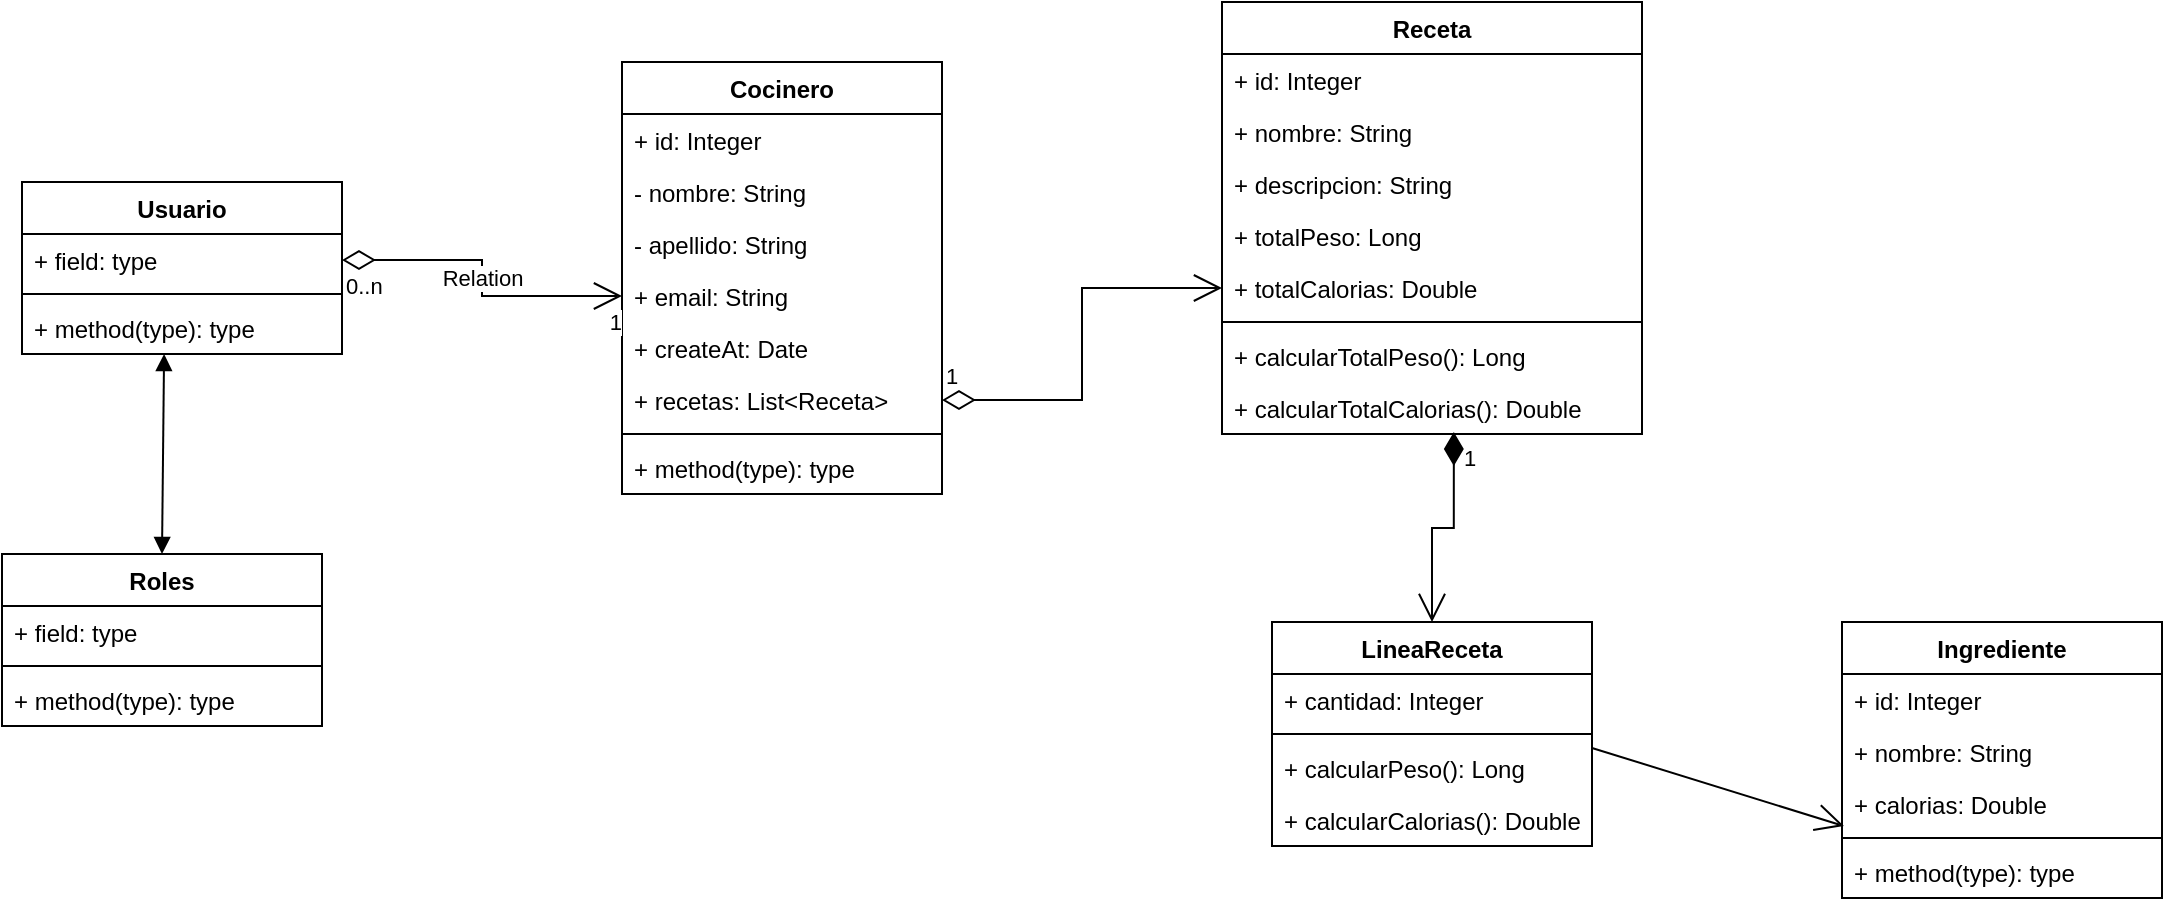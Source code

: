 <mxfile version="15.5.6" type="device"><diagram id="6crwxQirUicFO0B_Evt8" name="Página-1"><mxGraphModel dx="1695" dy="572" grid="1" gridSize="10" guides="1" tooltips="1" connect="1" arrows="1" fold="1" page="1" pageScale="1" pageWidth="827" pageHeight="1169" math="0" shadow="0"><root><mxCell id="0"/><mxCell id="1" parent="0"/><mxCell id="zg8sKZTZTnJw77o6BZf_-1" value="Cocinero" style="swimlane;fontStyle=1;align=center;verticalAlign=top;childLayout=stackLayout;horizontal=1;startSize=26;horizontalStack=0;resizeParent=1;resizeParentMax=0;resizeLast=0;collapsible=1;marginBottom=0;" parent="1" vertex="1"><mxGeometry x="40" y="70" width="160" height="216" as="geometry"/></mxCell><mxCell id="zg8sKZTZTnJw77o6BZf_-25" value="+ id: Integer" style="text;strokeColor=none;fillColor=none;align=left;verticalAlign=top;spacingLeft=4;spacingRight=4;overflow=hidden;rotatable=0;points=[[0,0.5],[1,0.5]];portConstraint=eastwest;" parent="zg8sKZTZTnJw77o6BZf_-1" vertex="1"><mxGeometry y="26" width="160" height="26" as="geometry"/></mxCell><mxCell id="zg8sKZTZTnJw77o6BZf_-26" value="- nombre: String" style="text;strokeColor=none;fillColor=none;align=left;verticalAlign=top;spacingLeft=4;spacingRight=4;overflow=hidden;rotatable=0;points=[[0,0.5],[1,0.5]];portConstraint=eastwest;" parent="zg8sKZTZTnJw77o6BZf_-1" vertex="1"><mxGeometry y="52" width="160" height="26" as="geometry"/></mxCell><mxCell id="zg8sKZTZTnJw77o6BZf_-27" value="- apellido: String" style="text;strokeColor=none;fillColor=none;align=left;verticalAlign=top;spacingLeft=4;spacingRight=4;overflow=hidden;rotatable=0;points=[[0,0.5],[1,0.5]];portConstraint=eastwest;" parent="zg8sKZTZTnJw77o6BZf_-1" vertex="1"><mxGeometry y="78" width="160" height="26" as="geometry"/></mxCell><mxCell id="zg8sKZTZTnJw77o6BZf_-28" value="+ email: String" style="text;strokeColor=none;fillColor=none;align=left;verticalAlign=top;spacingLeft=4;spacingRight=4;overflow=hidden;rotatable=0;points=[[0,0.5],[1,0.5]];portConstraint=eastwest;" parent="zg8sKZTZTnJw77o6BZf_-1" vertex="1"><mxGeometry y="104" width="160" height="26" as="geometry"/></mxCell><mxCell id="zg8sKZTZTnJw77o6BZf_-29" value="+ createAt: Date" style="text;strokeColor=none;fillColor=none;align=left;verticalAlign=top;spacingLeft=4;spacingRight=4;overflow=hidden;rotatable=0;points=[[0,0.5],[1,0.5]];portConstraint=eastwest;" parent="zg8sKZTZTnJw77o6BZf_-1" vertex="1"><mxGeometry y="130" width="160" height="26" as="geometry"/></mxCell><mxCell id="zg8sKZTZTnJw77o6BZf_-2" value="+ recetas: List&lt;Receta&gt;" style="text;strokeColor=none;fillColor=none;align=left;verticalAlign=top;spacingLeft=4;spacingRight=4;overflow=hidden;rotatable=0;points=[[0,0.5],[1,0.5]];portConstraint=eastwest;" parent="zg8sKZTZTnJw77o6BZf_-1" vertex="1"><mxGeometry y="156" width="160" height="26" as="geometry"/></mxCell><mxCell id="zg8sKZTZTnJw77o6BZf_-3" value="" style="line;strokeWidth=1;fillColor=none;align=left;verticalAlign=middle;spacingTop=-1;spacingLeft=3;spacingRight=3;rotatable=0;labelPosition=right;points=[];portConstraint=eastwest;" parent="zg8sKZTZTnJw77o6BZf_-1" vertex="1"><mxGeometry y="182" width="160" height="8" as="geometry"/></mxCell><mxCell id="zg8sKZTZTnJw77o6BZf_-4" value="+ method(type): type" style="text;strokeColor=none;fillColor=none;align=left;verticalAlign=top;spacingLeft=4;spacingRight=4;overflow=hidden;rotatable=0;points=[[0,0.5],[1,0.5]];portConstraint=eastwest;" parent="zg8sKZTZTnJw77o6BZf_-1" vertex="1"><mxGeometry y="190" width="160" height="26" as="geometry"/></mxCell><mxCell id="zg8sKZTZTnJw77o6BZf_-5" value="Receta" style="swimlane;fontStyle=1;align=center;verticalAlign=top;childLayout=stackLayout;horizontal=1;startSize=26;horizontalStack=0;resizeParent=1;resizeParentMax=0;resizeLast=0;collapsible=1;marginBottom=0;" parent="1" vertex="1"><mxGeometry x="340" y="40" width="210" height="216" as="geometry"/></mxCell><mxCell id="1ZEesaRzuH6t8B7vHeT3-1" value="+ id: Integer" style="text;strokeColor=none;fillColor=none;align=left;verticalAlign=top;spacingLeft=4;spacingRight=4;overflow=hidden;rotatable=0;points=[[0,0.5],[1,0.5]];portConstraint=eastwest;" parent="zg8sKZTZTnJw77o6BZf_-5" vertex="1"><mxGeometry y="26" width="210" height="26" as="geometry"/></mxCell><mxCell id="1ZEesaRzuH6t8B7vHeT3-2" value="+ nombre: String" style="text;strokeColor=none;fillColor=none;align=left;verticalAlign=top;spacingLeft=4;spacingRight=4;overflow=hidden;rotatable=0;points=[[0,0.5],[1,0.5]];portConstraint=eastwest;" parent="zg8sKZTZTnJw77o6BZf_-5" vertex="1"><mxGeometry y="52" width="210" height="26" as="geometry"/></mxCell><mxCell id="1ZEesaRzuH6t8B7vHeT3-3" value="+ descripcion: String" style="text;strokeColor=none;fillColor=none;align=left;verticalAlign=top;spacingLeft=4;spacingRight=4;overflow=hidden;rotatable=0;points=[[0,0.5],[1,0.5]];portConstraint=eastwest;" parent="zg8sKZTZTnJw77o6BZf_-5" vertex="1"><mxGeometry y="78" width="210" height="26" as="geometry"/></mxCell><mxCell id="1ZEesaRzuH6t8B7vHeT3-4" value="+ totalPeso: Long" style="text;strokeColor=none;fillColor=none;align=left;verticalAlign=top;spacingLeft=4;spacingRight=4;overflow=hidden;rotatable=0;points=[[0,0.5],[1,0.5]];portConstraint=eastwest;" parent="zg8sKZTZTnJw77o6BZf_-5" vertex="1"><mxGeometry y="104" width="210" height="26" as="geometry"/></mxCell><mxCell id="zg8sKZTZTnJw77o6BZf_-6" value="+ totalCalorias: Double" style="text;strokeColor=none;fillColor=none;align=left;verticalAlign=top;spacingLeft=4;spacingRight=4;overflow=hidden;rotatable=0;points=[[0,0.5],[1,0.5]];portConstraint=eastwest;" parent="zg8sKZTZTnJw77o6BZf_-5" vertex="1"><mxGeometry y="130" width="210" height="26" as="geometry"/></mxCell><mxCell id="zg8sKZTZTnJw77o6BZf_-7" value="" style="line;strokeWidth=1;fillColor=none;align=left;verticalAlign=middle;spacingTop=-1;spacingLeft=3;spacingRight=3;rotatable=0;labelPosition=right;points=[];portConstraint=eastwest;" parent="zg8sKZTZTnJw77o6BZf_-5" vertex="1"><mxGeometry y="156" width="210" height="8" as="geometry"/></mxCell><mxCell id="BsIcXQI80JZBXZ7dLIS--1" value="+ calcularTotalPeso(): Long" style="text;strokeColor=none;fillColor=none;align=left;verticalAlign=top;spacingLeft=4;spacingRight=4;overflow=hidden;rotatable=0;points=[[0,0.5],[1,0.5]];portConstraint=eastwest;" parent="zg8sKZTZTnJw77o6BZf_-5" vertex="1"><mxGeometry y="164" width="210" height="26" as="geometry"/></mxCell><mxCell id="zg8sKZTZTnJw77o6BZf_-8" value="+ calcularTotalCalorias(): Double" style="text;strokeColor=none;fillColor=none;align=left;verticalAlign=top;spacingLeft=4;spacingRight=4;overflow=hidden;rotatable=0;points=[[0,0.5],[1,0.5]];portConstraint=eastwest;" parent="zg8sKZTZTnJw77o6BZf_-5" vertex="1"><mxGeometry y="190" width="210" height="26" as="geometry"/></mxCell><mxCell id="zg8sKZTZTnJw77o6BZf_-9" value="Ingrediente" style="swimlane;fontStyle=1;align=center;verticalAlign=top;childLayout=stackLayout;horizontal=1;startSize=26;horizontalStack=0;resizeParent=1;resizeParentMax=0;resizeLast=0;collapsible=1;marginBottom=0;" parent="1" vertex="1"><mxGeometry x="650" y="350" width="160" height="138" as="geometry"/></mxCell><mxCell id="BsIcXQI80JZBXZ7dLIS--3" value="+ id: Integer" style="text;strokeColor=none;fillColor=none;align=left;verticalAlign=top;spacingLeft=4;spacingRight=4;overflow=hidden;rotatable=0;points=[[0,0.5],[1,0.5]];portConstraint=eastwest;" parent="zg8sKZTZTnJw77o6BZf_-9" vertex="1"><mxGeometry y="26" width="160" height="26" as="geometry"/></mxCell><mxCell id="BsIcXQI80JZBXZ7dLIS--4" value="+ nombre: String" style="text;strokeColor=none;fillColor=none;align=left;verticalAlign=top;spacingLeft=4;spacingRight=4;overflow=hidden;rotatable=0;points=[[0,0.5],[1,0.5]];portConstraint=eastwest;" parent="zg8sKZTZTnJw77o6BZf_-9" vertex="1"><mxGeometry y="52" width="160" height="26" as="geometry"/></mxCell><mxCell id="zg8sKZTZTnJw77o6BZf_-10" value="+ calorias: Double" style="text;strokeColor=none;fillColor=none;align=left;verticalAlign=top;spacingLeft=4;spacingRight=4;overflow=hidden;rotatable=0;points=[[0,0.5],[1,0.5]];portConstraint=eastwest;" parent="zg8sKZTZTnJw77o6BZf_-9" vertex="1"><mxGeometry y="78" width="160" height="26" as="geometry"/></mxCell><mxCell id="zg8sKZTZTnJw77o6BZf_-11" value="" style="line;strokeWidth=1;fillColor=none;align=left;verticalAlign=middle;spacingTop=-1;spacingLeft=3;spacingRight=3;rotatable=0;labelPosition=right;points=[];portConstraint=eastwest;" parent="zg8sKZTZTnJw77o6BZf_-9" vertex="1"><mxGeometry y="104" width="160" height="8" as="geometry"/></mxCell><mxCell id="zg8sKZTZTnJw77o6BZf_-12" value="+ method(type): type" style="text;strokeColor=none;fillColor=none;align=left;verticalAlign=top;spacingLeft=4;spacingRight=4;overflow=hidden;rotatable=0;points=[[0,0.5],[1,0.5]];portConstraint=eastwest;" parent="zg8sKZTZTnJw77o6BZf_-9" vertex="1"><mxGeometry y="112" width="160" height="26" as="geometry"/></mxCell><mxCell id="zg8sKZTZTnJw77o6BZf_-13" value="LineaReceta" style="swimlane;fontStyle=1;align=center;verticalAlign=top;childLayout=stackLayout;horizontal=1;startSize=26;horizontalStack=0;resizeParent=1;resizeParentMax=0;resizeLast=0;collapsible=1;marginBottom=0;" parent="1" vertex="1"><mxGeometry x="365" y="350" width="160" height="112" as="geometry"/></mxCell><mxCell id="zg8sKZTZTnJw77o6BZf_-14" value="+ cantidad: Integer" style="text;strokeColor=none;fillColor=none;align=left;verticalAlign=top;spacingLeft=4;spacingRight=4;overflow=hidden;rotatable=0;points=[[0,0.5],[1,0.5]];portConstraint=eastwest;" parent="zg8sKZTZTnJw77o6BZf_-13" vertex="1"><mxGeometry y="26" width="160" height="26" as="geometry"/></mxCell><mxCell id="zg8sKZTZTnJw77o6BZf_-15" value="" style="line;strokeWidth=1;fillColor=none;align=left;verticalAlign=middle;spacingTop=-1;spacingLeft=3;spacingRight=3;rotatable=0;labelPosition=right;points=[];portConstraint=eastwest;" parent="zg8sKZTZTnJw77o6BZf_-13" vertex="1"><mxGeometry y="52" width="160" height="8" as="geometry"/></mxCell><mxCell id="BsIcXQI80JZBXZ7dLIS--2" value="+ calcularPeso(): Long" style="text;strokeColor=none;fillColor=none;align=left;verticalAlign=top;spacingLeft=4;spacingRight=4;overflow=hidden;rotatable=0;points=[[0,0.5],[1,0.5]];portConstraint=eastwest;" parent="zg8sKZTZTnJw77o6BZf_-13" vertex="1"><mxGeometry y="60" width="160" height="26" as="geometry"/></mxCell><mxCell id="zg8sKZTZTnJw77o6BZf_-16" value="+ calcularCalorias(): Double" style="text;strokeColor=none;fillColor=none;align=left;verticalAlign=top;spacingLeft=4;spacingRight=4;overflow=hidden;rotatable=0;points=[[0,0.5],[1,0.5]];portConstraint=eastwest;" parent="zg8sKZTZTnJw77o6BZf_-13" vertex="1"><mxGeometry y="86" width="160" height="26" as="geometry"/></mxCell><mxCell id="zg8sKZTZTnJw77o6BZf_-19" value="1" style="endArrow=open;html=1;endSize=12;startArrow=diamondThin;startSize=14;startFill=0;edgeStyle=orthogonalEdgeStyle;align=left;verticalAlign=bottom;rounded=0;exitX=1;exitY=0.5;exitDx=0;exitDy=0;entryX=0;entryY=0.5;entryDx=0;entryDy=0;" parent="1" source="zg8sKZTZTnJw77o6BZf_-2" target="zg8sKZTZTnJw77o6BZf_-6" edge="1"><mxGeometry x="-1" y="3" relative="1" as="geometry"><mxPoint x="360" y="290" as="sourcePoint"/><mxPoint x="520" y="290" as="targetPoint"/></mxGeometry></mxCell><mxCell id="zg8sKZTZTnJw77o6BZf_-20" value="" style="endArrow=open;endFill=1;endSize=12;html=1;rounded=0;entryX=0.006;entryY=0.923;entryDx=0;entryDy=0;entryPerimeter=0;exitX=1;exitY=0.115;exitDx=0;exitDy=0;exitPerimeter=0;" parent="1" source="BsIcXQI80JZBXZ7dLIS--2" target="zg8sKZTZTnJw77o6BZf_-10" edge="1"><mxGeometry width="160" relative="1" as="geometry"><mxPoint x="360" y="290" as="sourcePoint"/><mxPoint x="520" y="290" as="targetPoint"/></mxGeometry></mxCell><mxCell id="-a4vLDajXJLvrnPUOIaY-1" value="Usuario" style="swimlane;fontStyle=1;align=center;verticalAlign=top;childLayout=stackLayout;horizontal=1;startSize=26;horizontalStack=0;resizeParent=1;resizeParentMax=0;resizeLast=0;collapsible=1;marginBottom=0;" parent="1" vertex="1"><mxGeometry x="-260" y="130" width="160" height="86" as="geometry"/></mxCell><mxCell id="-a4vLDajXJLvrnPUOIaY-2" value="+ field: type" style="text;strokeColor=none;fillColor=none;align=left;verticalAlign=top;spacingLeft=4;spacingRight=4;overflow=hidden;rotatable=0;points=[[0,0.5],[1,0.5]];portConstraint=eastwest;" parent="-a4vLDajXJLvrnPUOIaY-1" vertex="1"><mxGeometry y="26" width="160" height="26" as="geometry"/></mxCell><mxCell id="-a4vLDajXJLvrnPUOIaY-3" value="" style="line;strokeWidth=1;fillColor=none;align=left;verticalAlign=middle;spacingTop=-1;spacingLeft=3;spacingRight=3;rotatable=0;labelPosition=right;points=[];portConstraint=eastwest;" parent="-a4vLDajXJLvrnPUOIaY-1" vertex="1"><mxGeometry y="52" width="160" height="8" as="geometry"/></mxCell><mxCell id="-a4vLDajXJLvrnPUOIaY-4" value="+ method(type): type" style="text;strokeColor=none;fillColor=none;align=left;verticalAlign=top;spacingLeft=4;spacingRight=4;overflow=hidden;rotatable=0;points=[[0,0.5],[1,0.5]];portConstraint=eastwest;" parent="-a4vLDajXJLvrnPUOIaY-1" vertex="1"><mxGeometry y="60" width="160" height="26" as="geometry"/></mxCell><mxCell id="-a4vLDajXJLvrnPUOIaY-5" value="Roles" style="swimlane;fontStyle=1;align=center;verticalAlign=top;childLayout=stackLayout;horizontal=1;startSize=26;horizontalStack=0;resizeParent=1;resizeParentMax=0;resizeLast=0;collapsible=1;marginBottom=0;" parent="1" vertex="1"><mxGeometry x="-270" y="316" width="160" height="86" as="geometry"/></mxCell><mxCell id="-a4vLDajXJLvrnPUOIaY-6" value="+ field: type" style="text;strokeColor=none;fillColor=none;align=left;verticalAlign=top;spacingLeft=4;spacingRight=4;overflow=hidden;rotatable=0;points=[[0,0.5],[1,0.5]];portConstraint=eastwest;" parent="-a4vLDajXJLvrnPUOIaY-5" vertex="1"><mxGeometry y="26" width="160" height="26" as="geometry"/></mxCell><mxCell id="-a4vLDajXJLvrnPUOIaY-7" value="" style="line;strokeWidth=1;fillColor=none;align=left;verticalAlign=middle;spacingTop=-1;spacingLeft=3;spacingRight=3;rotatable=0;labelPosition=right;points=[];portConstraint=eastwest;" parent="-a4vLDajXJLvrnPUOIaY-5" vertex="1"><mxGeometry y="52" width="160" height="8" as="geometry"/></mxCell><mxCell id="-a4vLDajXJLvrnPUOIaY-8" value="+ method(type): type" style="text;strokeColor=none;fillColor=none;align=left;verticalAlign=top;spacingLeft=4;spacingRight=4;overflow=hidden;rotatable=0;points=[[0,0.5],[1,0.5]];portConstraint=eastwest;" parent="-a4vLDajXJLvrnPUOIaY-5" vertex="1"><mxGeometry y="60" width="160" height="26" as="geometry"/></mxCell><mxCell id="-a4vLDajXJLvrnPUOIaY-9" value="" style="endArrow=block;startArrow=block;endFill=1;startFill=1;html=1;rounded=0;exitX=0.444;exitY=1;exitDx=0;exitDy=0;exitPerimeter=0;entryX=0.5;entryY=0;entryDx=0;entryDy=0;" parent="1" source="-a4vLDajXJLvrnPUOIaY-4" target="-a4vLDajXJLvrnPUOIaY-5" edge="1"><mxGeometry width="160" relative="1" as="geometry"><mxPoint x="-20" y="390" as="sourcePoint"/><mxPoint x="140" y="390" as="targetPoint"/></mxGeometry></mxCell><mxCell id="-a4vLDajXJLvrnPUOIaY-10" value="Relation" style="endArrow=open;html=1;endSize=12;startArrow=diamondThin;startSize=14;startFill=0;edgeStyle=orthogonalEdgeStyle;rounded=0;exitX=1;exitY=0.5;exitDx=0;exitDy=0;entryX=0;entryY=0.5;entryDx=0;entryDy=0;" parent="1" source="-a4vLDajXJLvrnPUOIaY-2" target="zg8sKZTZTnJw77o6BZf_-28" edge="1"><mxGeometry relative="1" as="geometry"><mxPoint x="-20" y="290" as="sourcePoint"/><mxPoint x="140" y="290" as="targetPoint"/></mxGeometry></mxCell><mxCell id="-a4vLDajXJLvrnPUOIaY-11" value="0..n" style="edgeLabel;resizable=0;html=1;align=left;verticalAlign=top;" parent="-a4vLDajXJLvrnPUOIaY-10" connectable="0" vertex="1"><mxGeometry x="-1" relative="1" as="geometry"/></mxCell><mxCell id="-a4vLDajXJLvrnPUOIaY-12" value="1" style="edgeLabel;resizable=0;html=1;align=right;verticalAlign=top;" parent="-a4vLDajXJLvrnPUOIaY-10" connectable="0" vertex="1"><mxGeometry x="1" relative="1" as="geometry"/></mxCell><mxCell id="XsfGO8KcIeBSv9oZGru8-1" value="1" style="endArrow=open;html=1;endSize=12;startArrow=diamondThin;startSize=14;startFill=1;edgeStyle=orthogonalEdgeStyle;align=left;verticalAlign=top;rounded=0;entryX=0.5;entryY=0;entryDx=0;entryDy=0;exitX=0.552;exitY=0.962;exitDx=0;exitDy=0;exitPerimeter=0;labelPosition=right;verticalLabelPosition=bottom;" edge="1" parent="1" source="zg8sKZTZTnJw77o6BZf_-8" target="zg8sKZTZTnJw77o6BZf_-13"><mxGeometry x="-1" y="3" relative="1" as="geometry"><mxPoint x="280" y="290" as="sourcePoint"/><mxPoint x="400" y="350" as="targetPoint"/></mxGeometry></mxCell></root></mxGraphModel></diagram></mxfile>